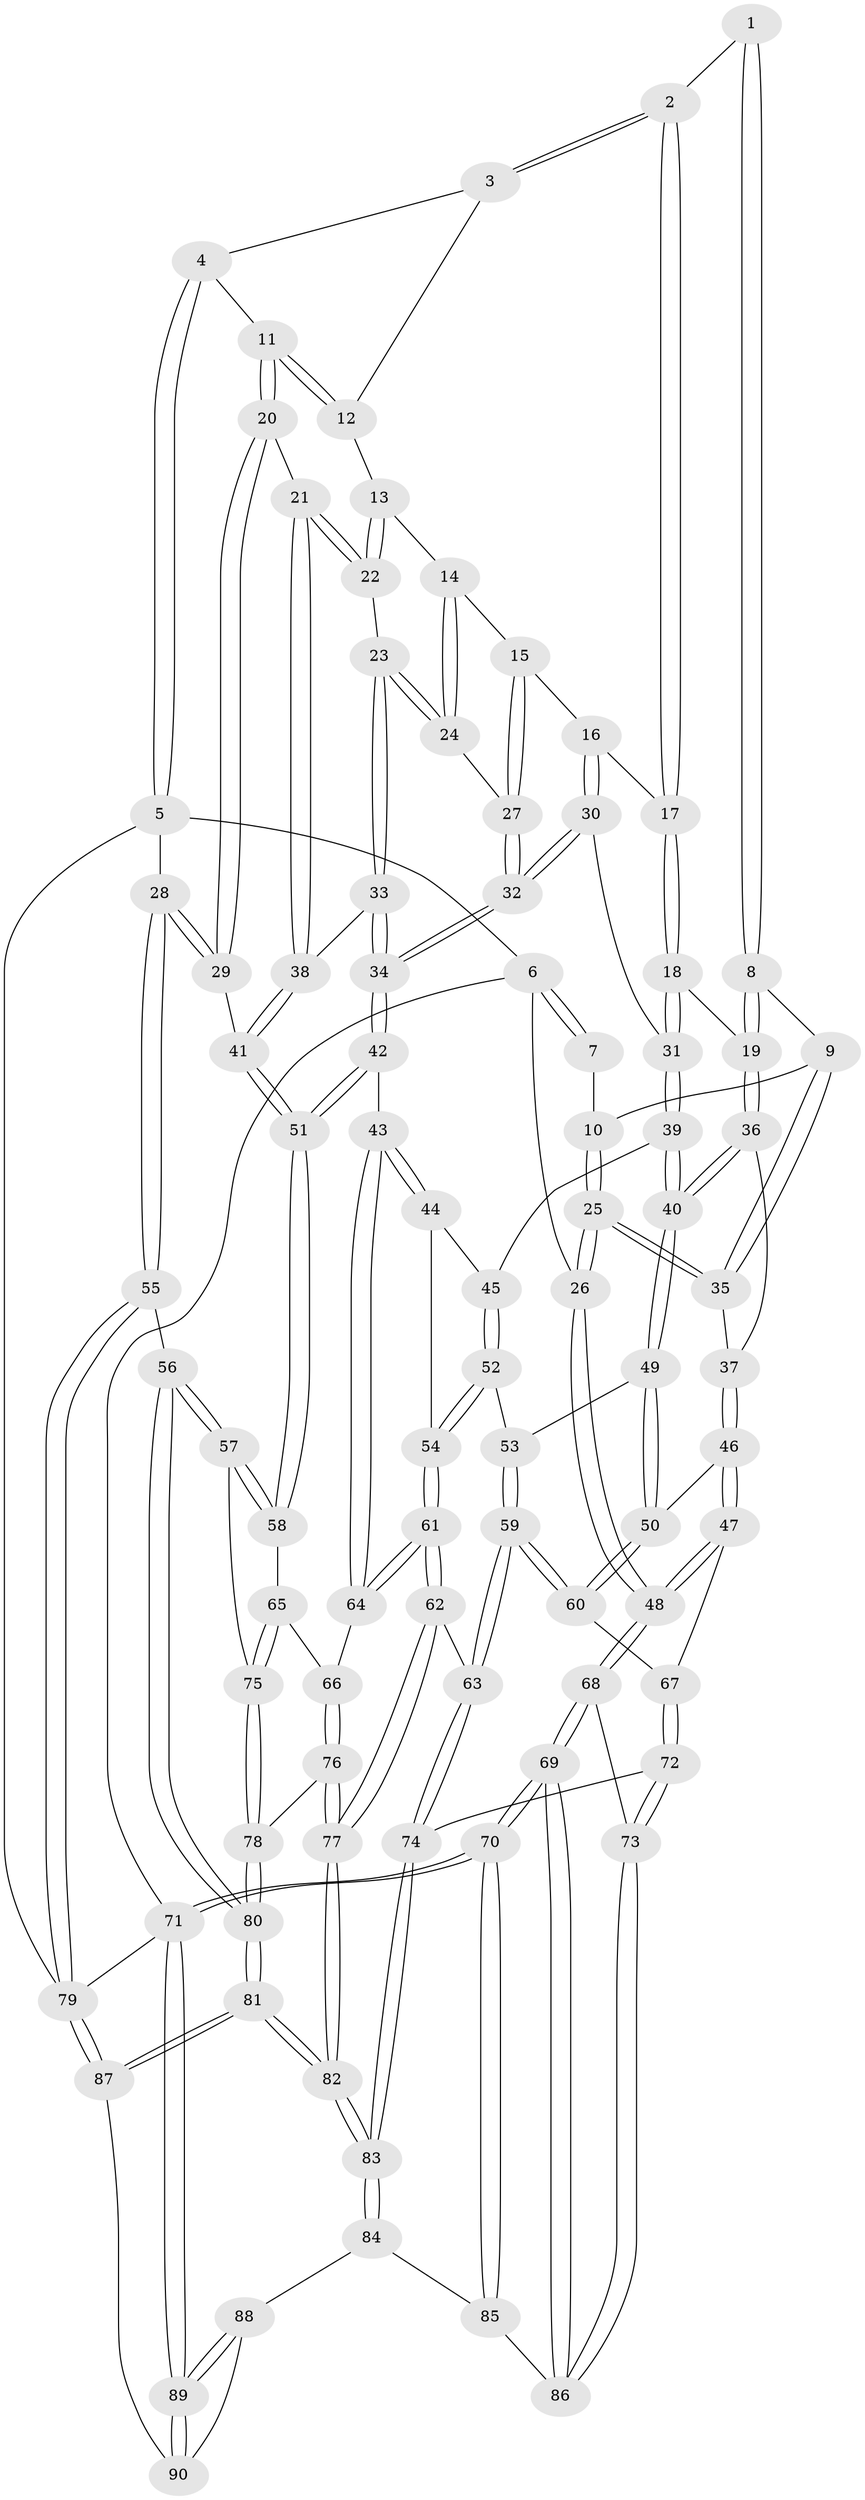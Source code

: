 // Generated by graph-tools (version 1.1) at 2025/03/03/09/25 03:03:27]
// undirected, 90 vertices, 222 edges
graph export_dot {
graph [start="1"]
  node [color=gray90,style=filled];
  1 [pos="+0.147430997443677+0"];
  2 [pos="+0.4101925170133839+0"];
  3 [pos="+0.7104415054411692+0"];
  4 [pos="+1+0"];
  5 [pos="+1+0"];
  6 [pos="+0+0"];
  7 [pos="+0.02378084719566145+0"];
  8 [pos="+0.18953908423529658+0.10102382028193768"];
  9 [pos="+0.15547443002655753+0.11205251478502211"];
  10 [pos="+0.08895792599693078+0.06906606899928311"];
  11 [pos="+0.9127528490687591+0.06269963425084414"];
  12 [pos="+0.7281357354344129+0"];
  13 [pos="+0.7255306258626353+0"];
  14 [pos="+0.7194467932211879+0"];
  15 [pos="+0.6639040443441365+0.04732683296623746"];
  16 [pos="+0.5736568005751731+0.09161621070748073"];
  17 [pos="+0.41188437664398936+0"];
  18 [pos="+0.37287892018314817+0.06685421908463478"];
  19 [pos="+0.26716169684371827+0.1351459467163505"];
  20 [pos="+0.9200043163763106+0.14296343440059747"];
  21 [pos="+0.8344178034554783+0.11811646523435203"];
  22 [pos="+0.8102214274049173+0.10326166359760403"];
  23 [pos="+0.7402005761029146+0.14174636466953966"];
  24 [pos="+0.7252244358719977+0.13583692261771366"];
  25 [pos="+0+0.23801144901530247"];
  26 [pos="+0+0.24999657029570901"];
  27 [pos="+0.678275318278697+0.12899396438350355"];
  28 [pos="+1+0.20163668250367867"];
  29 [pos="+0.9931375904725105+0.21275706338829392"];
  30 [pos="+0.5616944152880565+0.13597464127682385"];
  31 [pos="+0.44757123164924295+0.16853394573422595"];
  32 [pos="+0.6287135582570313+0.19697961519340465"];
  33 [pos="+0.7345628391474432+0.25119022736368773"];
  34 [pos="+0.6540768898064011+0.2931772400903948"];
  35 [pos="+0.1029972346818376+0.18555504472044537"];
  36 [pos="+0.2585981005625824+0.20208398103413627"];
  37 [pos="+0.1568209062399951+0.22922155832794758"];
  38 [pos="+0.7432898411128633+0.25032536005351885"];
  39 [pos="+0.4466844051345209+0.1954804332448342"];
  40 [pos="+0.29201978083641217+0.2853871794758711"];
  41 [pos="+0.9185191092282368+0.2787413943948249"];
  42 [pos="+0.6355233338994413+0.3323882897626486"];
  43 [pos="+0.6338635541689207+0.3341173830988259"];
  44 [pos="+0.5126699045155586+0.3080976247660764"];
  45 [pos="+0.48636274683378883+0.283612204537186"];
  46 [pos="+0.14589697339461763+0.37205749471824107"];
  47 [pos="+0.0708112387933929+0.4045386493665429"];
  48 [pos="+0+0.40922502831807644"];
  49 [pos="+0.29023586280603564+0.3056221331655427"];
  50 [pos="+0.1652367971391519+0.3710000024204069"];
  51 [pos="+0.8740323444475576+0.39561391678456526"];
  52 [pos="+0.34063533080812336+0.33814727671516864"];
  53 [pos="+0.3217720769660452+0.3349099821602267"];
  54 [pos="+0.43573591284666074+0.4144585387129216"];
  55 [pos="+1+0.6169980314188296"];
  56 [pos="+1+0.6155064457506787"];
  57 [pos="+0.9997164673666094+0.5542329780656318"];
  58 [pos="+0.874262164090813+0.3987362869960714"];
  59 [pos="+0.31789643722837696+0.4956159274314957"];
  60 [pos="+0.27417817561841523+0.47391935971188354"];
  61 [pos="+0.43404082714837483+0.5048595230932675"];
  62 [pos="+0.37493372130697566+0.5765458395218241"];
  63 [pos="+0.37368637554486595+0.5763765298736537"];
  64 [pos="+0.6323006430977441+0.4528946829048181"];
  65 [pos="+0.7668764438497616+0.4999842166944916"];
  66 [pos="+0.6540765011531755+0.4885627141575039"];
  67 [pos="+0.1615271617180065+0.5110079644601472"];
  68 [pos="+0+0.4170048572423444"];
  69 [pos="+0+0.6129779803634983"];
  70 [pos="+0+0.8753701195843567"];
  71 [pos="+0+1"];
  72 [pos="+0.21441759278094707+0.6488049089286366"];
  73 [pos="+0.21371282127986904+0.6494249191637981"];
  74 [pos="+0.22755387741092906+0.6445213431359618"];
  75 [pos="+0.8142998367394281+0.5694178996838076"];
  76 [pos="+0.6473944183739544+0.5341209288191231"];
  77 [pos="+0.5556414308666325+0.7886424325575021"];
  78 [pos="+0.7884930687998165+0.6416816687713651"];
  79 [pos="+1+1"];
  80 [pos="+0.7808502289678672+0.8085808520419194"];
  81 [pos="+0.6476423842207379+0.9732899342010265"];
  82 [pos="+0.5873860329611119+0.8936924046514689"];
  83 [pos="+0.4062519365378434+0.8595304824054845"];
  84 [pos="+0.2046275100146065+0.8436345383477123"];
  85 [pos="+0.17121804002848992+0.799471539937395"];
  86 [pos="+0.19484668376195016+0.6768997880158406"];
  87 [pos="+0.6569079796621541+1"];
  88 [pos="+0.19536216813517332+0.8950581258976918"];
  89 [pos="+0+1"];
  90 [pos="+0.34893825539202483+1"];
  1 -- 2;
  1 -- 8;
  1 -- 8;
  2 -- 3;
  2 -- 3;
  2 -- 17;
  2 -- 17;
  3 -- 4;
  3 -- 12;
  4 -- 5;
  4 -- 5;
  4 -- 11;
  5 -- 6;
  5 -- 28;
  5 -- 79;
  6 -- 7;
  6 -- 7;
  6 -- 26;
  6 -- 71;
  7 -- 10;
  8 -- 9;
  8 -- 19;
  8 -- 19;
  9 -- 10;
  9 -- 35;
  9 -- 35;
  10 -- 25;
  10 -- 25;
  11 -- 12;
  11 -- 12;
  11 -- 20;
  11 -- 20;
  12 -- 13;
  13 -- 14;
  13 -- 22;
  13 -- 22;
  14 -- 15;
  14 -- 24;
  14 -- 24;
  15 -- 16;
  15 -- 27;
  15 -- 27;
  16 -- 17;
  16 -- 30;
  16 -- 30;
  17 -- 18;
  17 -- 18;
  18 -- 19;
  18 -- 31;
  18 -- 31;
  19 -- 36;
  19 -- 36;
  20 -- 21;
  20 -- 29;
  20 -- 29;
  21 -- 22;
  21 -- 22;
  21 -- 38;
  21 -- 38;
  22 -- 23;
  23 -- 24;
  23 -- 24;
  23 -- 33;
  23 -- 33;
  24 -- 27;
  25 -- 26;
  25 -- 26;
  25 -- 35;
  25 -- 35;
  26 -- 48;
  26 -- 48;
  27 -- 32;
  27 -- 32;
  28 -- 29;
  28 -- 29;
  28 -- 55;
  28 -- 55;
  29 -- 41;
  30 -- 31;
  30 -- 32;
  30 -- 32;
  31 -- 39;
  31 -- 39;
  32 -- 34;
  32 -- 34;
  33 -- 34;
  33 -- 34;
  33 -- 38;
  34 -- 42;
  34 -- 42;
  35 -- 37;
  36 -- 37;
  36 -- 40;
  36 -- 40;
  37 -- 46;
  37 -- 46;
  38 -- 41;
  38 -- 41;
  39 -- 40;
  39 -- 40;
  39 -- 45;
  40 -- 49;
  40 -- 49;
  41 -- 51;
  41 -- 51;
  42 -- 43;
  42 -- 51;
  42 -- 51;
  43 -- 44;
  43 -- 44;
  43 -- 64;
  43 -- 64;
  44 -- 45;
  44 -- 54;
  45 -- 52;
  45 -- 52;
  46 -- 47;
  46 -- 47;
  46 -- 50;
  47 -- 48;
  47 -- 48;
  47 -- 67;
  48 -- 68;
  48 -- 68;
  49 -- 50;
  49 -- 50;
  49 -- 53;
  50 -- 60;
  50 -- 60;
  51 -- 58;
  51 -- 58;
  52 -- 53;
  52 -- 54;
  52 -- 54;
  53 -- 59;
  53 -- 59;
  54 -- 61;
  54 -- 61;
  55 -- 56;
  55 -- 79;
  55 -- 79;
  56 -- 57;
  56 -- 57;
  56 -- 80;
  56 -- 80;
  57 -- 58;
  57 -- 58;
  57 -- 75;
  58 -- 65;
  59 -- 60;
  59 -- 60;
  59 -- 63;
  59 -- 63;
  60 -- 67;
  61 -- 62;
  61 -- 62;
  61 -- 64;
  61 -- 64;
  62 -- 63;
  62 -- 77;
  62 -- 77;
  63 -- 74;
  63 -- 74;
  64 -- 66;
  65 -- 66;
  65 -- 75;
  65 -- 75;
  66 -- 76;
  66 -- 76;
  67 -- 72;
  67 -- 72;
  68 -- 69;
  68 -- 69;
  68 -- 73;
  69 -- 70;
  69 -- 70;
  69 -- 86;
  69 -- 86;
  70 -- 71;
  70 -- 71;
  70 -- 85;
  70 -- 85;
  71 -- 89;
  71 -- 89;
  71 -- 79;
  72 -- 73;
  72 -- 73;
  72 -- 74;
  73 -- 86;
  73 -- 86;
  74 -- 83;
  74 -- 83;
  75 -- 78;
  75 -- 78;
  76 -- 77;
  76 -- 77;
  76 -- 78;
  77 -- 82;
  77 -- 82;
  78 -- 80;
  78 -- 80;
  79 -- 87;
  79 -- 87;
  80 -- 81;
  80 -- 81;
  81 -- 82;
  81 -- 82;
  81 -- 87;
  81 -- 87;
  82 -- 83;
  82 -- 83;
  83 -- 84;
  83 -- 84;
  84 -- 85;
  84 -- 88;
  85 -- 86;
  87 -- 90;
  88 -- 89;
  88 -- 89;
  88 -- 90;
  89 -- 90;
  89 -- 90;
}

